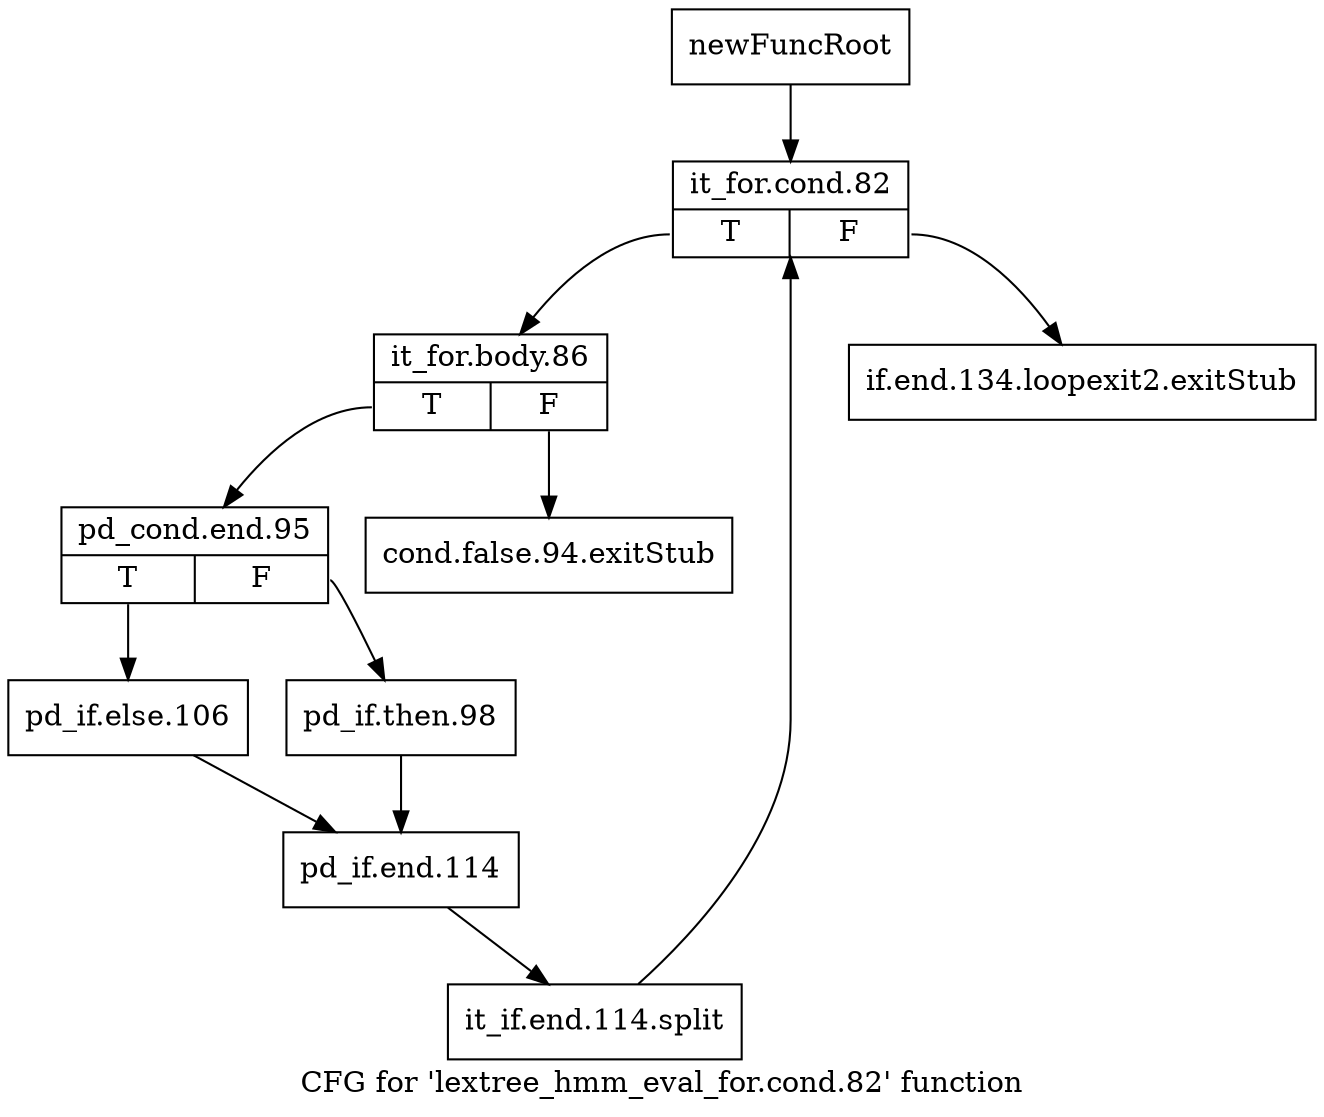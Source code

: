 digraph "CFG for 'lextree_hmm_eval_for.cond.82' function" {
	label="CFG for 'lextree_hmm_eval_for.cond.82' function";

	Node0x125c4e0 [shape=record,label="{newFuncRoot}"];
	Node0x125c4e0 -> Node0x125c5d0;
	Node0x125c530 [shape=record,label="{if.end.134.loopexit2.exitStub}"];
	Node0x125c580 [shape=record,label="{cond.false.94.exitStub}"];
	Node0x125c5d0 [shape=record,label="{it_for.cond.82|{<s0>T|<s1>F}}"];
	Node0x125c5d0:s0 -> Node0x125c620;
	Node0x125c5d0:s1 -> Node0x125c530;
	Node0x125c620 [shape=record,label="{it_for.body.86|{<s0>T|<s1>F}}"];
	Node0x125c620:s0 -> Node0x125c670;
	Node0x125c620:s1 -> Node0x125c580;
	Node0x125c670 [shape=record,label="{pd_cond.end.95|{<s0>T|<s1>F}}"];
	Node0x125c670:s0 -> Node0x125c710;
	Node0x125c670:s1 -> Node0x125c6c0;
	Node0x125c6c0 [shape=record,label="{pd_if.then.98}"];
	Node0x125c6c0 -> Node0x125c760;
	Node0x125c710 [shape=record,label="{pd_if.else.106}"];
	Node0x125c710 -> Node0x125c760;
	Node0x125c760 [shape=record,label="{pd_if.end.114}"];
	Node0x125c760 -> Node0x15d36f0;
	Node0x15d36f0 [shape=record,label="{it_if.end.114.split}"];
	Node0x15d36f0 -> Node0x125c5d0;
}
